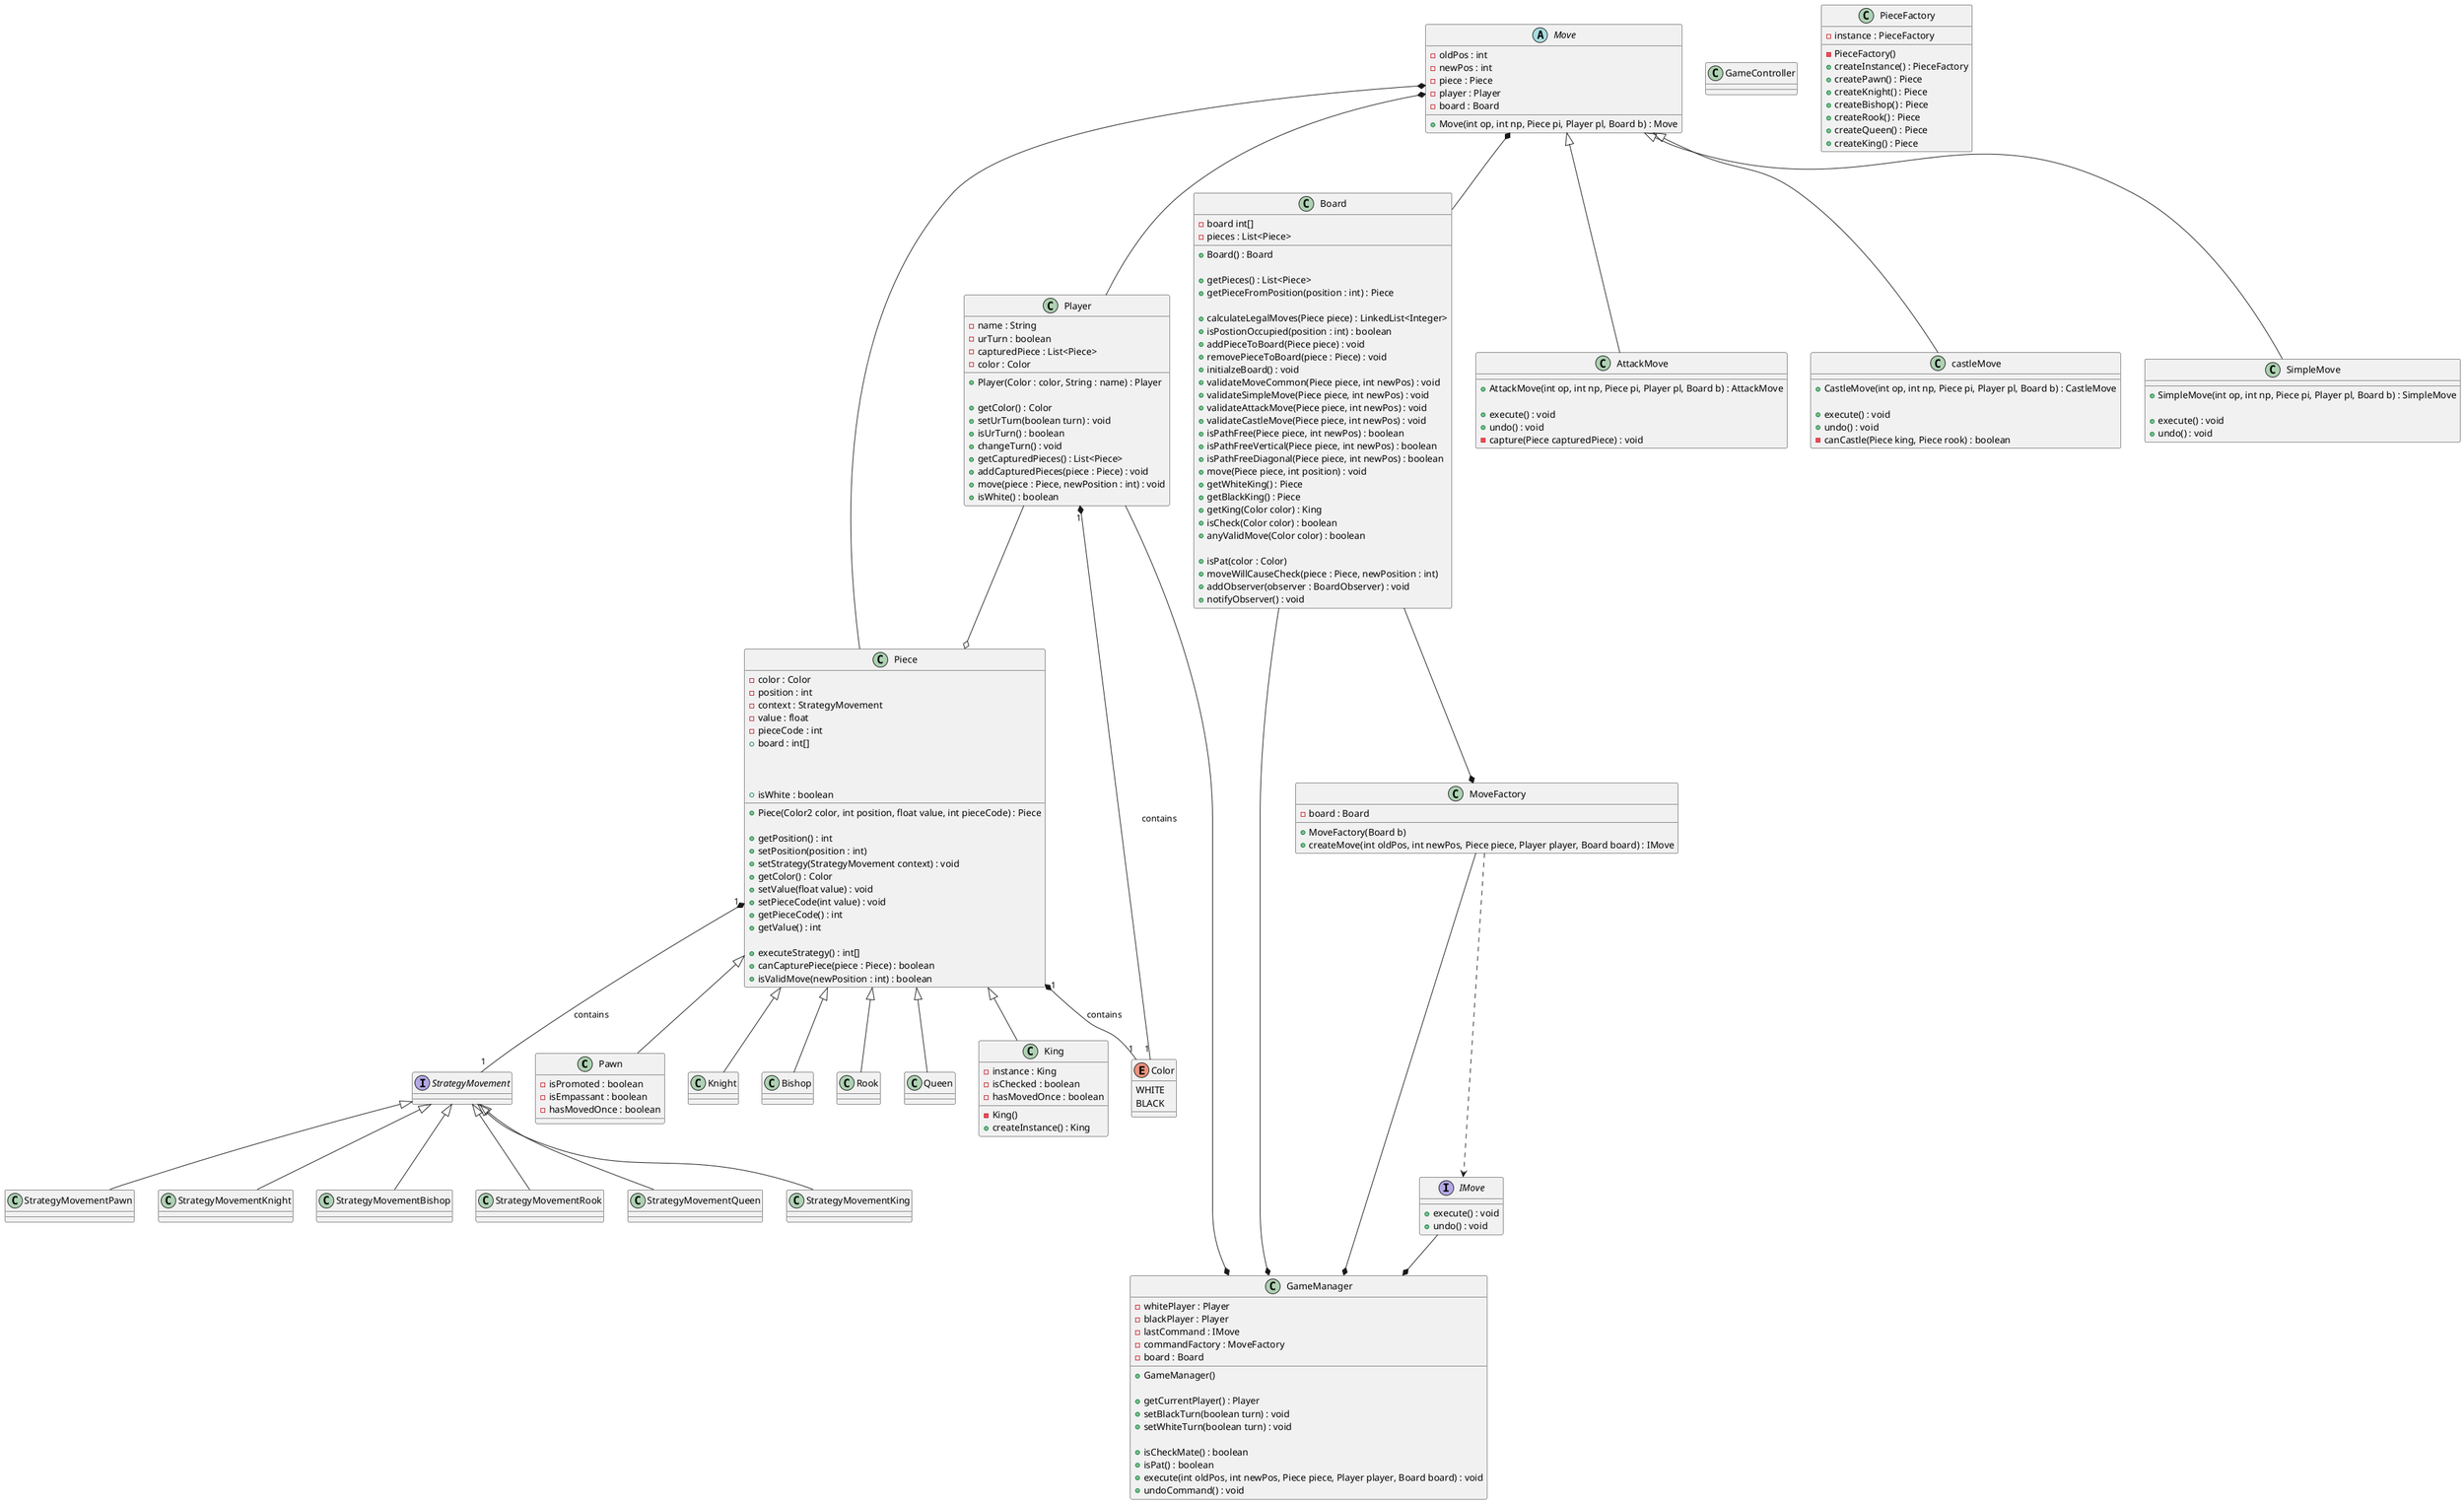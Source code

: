 @startuml
'https://plantuml.com/class-diagram

class Pawn extends Piece
class Knight extends Piece
class Bishop extends Piece
class Rook extends Piece
class Queen extends Piece
class King extends Piece
interface StrategyMovement

class GameController {

}
class GameManager{
    -whitePlayer : Player
    -blackPlayer : Player
    -lastCommand : IMove
    -commandFactory : MoveFactory
    -board : Board

    +GameManager()

    +getCurrentPlayer() : Player
    +setBlackTurn(boolean turn) : void
    +setWhiteTurn(boolean turn) : void

    +isCheckMate() : boolean
    +isPat() : boolean
    +execute(int oldPos, int newPos, Piece piece, Player player, Board board) : void
    +undoCommand() : void
}






class Board {
    -board int[]
    -pieces : List<Piece>

    +Board() : Board

    +getPieces() : List<Piece>
    +getPieceFromPosition(position : int) : Piece

    +calculateLegalMoves(Piece piece) : LinkedList<Integer>
    +isPostionOccupied(position : int) : boolean
    +addPieceToBoard(Piece piece) : void
    +removePieceToBoard(piece : Piece) : void
    +initialzeBoard() : void
    +validateMoveCommon(Piece piece, int newPos) : void
    +validateSimpleMove(Piece piece, int newPos) : void
    +validateAttackMove(Piece piece, int newPos) : void
    +validateCastleMove(Piece piece, int newPos) : void
    +isPathFree(Piece piece, int newPos) : boolean
    +isPathFreeVertical(Piece piece, int newPos) : boolean
    +isPathFreeDiagonal(Piece piece, int newPos) : boolean
    +move(Piece piece, int position) : void
    +getWhiteKing() : Piece
    +getBlackKing() : Piece
    +getKing(Color color) : King
    +isCheck(Color color) : boolean
    +anyValidMove(Color color) : boolean

    +isPat(color : Color)
    +moveWillCauseCheck(piece : Piece, newPosition : int)


    +addObserver(observer : BoardObserver) : void
    +notifyObserver() : void
}

class AttackMove extends Move {
    +AttackMove(int op, int np, Piece pi, Player pl, Board b) : AttackMove

    +execute() : void
    +undo() : void
    -capture(Piece capturedPiece) : void
}

class castleMove extends Move {
    +CastleMove(int op, int np, Piece pi, Player pl, Board b) : CastleMove

    +execute() : void
    +undo() : void
    -canCastle(Piece king, Piece rook) : boolean
}

class SimpleMove extends Move {
    +SimpleMove(int op, int np, Piece pi, Player pl, Board b) : SimpleMove

    +execute() : void
    +undo() : void
}

interface IMove
{
    +execute() : void
    +undo() : void
}

abstract class Move {
    -oldPos : int
    -newPos : int
    -piece : Piece
    -player : Player
    -board : Board

    +Move(int op, int np, Piece pi, Player pl, Board b) : Move
}

class MoveFactory {
    -board : Board

    +MoveFactory(Board b)
    +createMove(int oldPos, int newPos, Piece piece, Player player, Board board) : IMove
}





class Bishop {
}

class King {
    -instance : King
    -isChecked : boolean
    -hasMovedOnce : boolean
    -King()
    +createInstance() : King
}

class Knight {
}

class Pawn {
    -isPromoted : boolean
    -isEmpassant : boolean
    -hasMovedOnce : boolean
}

class Piece {
    -color : Color
    -position : int
    -context : StrategyMovement
    -value : float
    -pieceCode : int
    +board : int[]

    +Piece(Color2 color, int position, float value, int pieceCode) : Piece

    +getPosition() : int
    +setPosition(position : int)
    +setStrategy(StrategyMovement context) : void
    +getColor() : Color
    +setValue(float value) : void
    +setPieceCode(int value) : void
    +getPieceCode() : int
    +getValue() : int

    +executeStrategy() : int[]
    +isWhite : boolean
    +canCapturePiece(piece : Piece) : boolean
    +isValidMove(newPosition : int) : boolean

}

class Queen {
}

class Rook {
}

class Player {
    -name : String
    -urTurn : boolean
    -capturedPiece : List<Piece>
    -color : Color

    +Player(Color : color, String : name) : Player

    +getColor() : Color
    +setUrTurn(boolean turn) : void
    +isUrTurn() : boolean
    +changeTurn() : void
    +getCapturedPieces() : List<Piece>
    +addCapturedPieces(piece : Piece) : void
    +move(piece : Piece, newPosition : int) : void
    +isWhite() : boolean
}

enum Color {
    WHITE
    BLACK
}

class PieceFactory {
    -instance : PieceFactory

    -PieceFactory()
    +createInstance() : PieceFactory
    +createPawn() : Piece
    +createKnight() : Piece
    +createBishop() : Piece
    +createRook() : Piece
    +createQueen() : Piece
    +createKing() : Piece
}






Piece "1" *-- "1" StrategyMovement : contains
Piece "1" *-- "1" Color : contains
Player "1" *-- "1" Color : contains

StrategyMovement <|-- StrategyMovementPawn
StrategyMovement <|-- StrategyMovementKnight
StrategyMovement <|-- StrategyMovementBishop
StrategyMovement <|-- StrategyMovementRook
StrategyMovement <|-- StrategyMovementQueen
StrategyMovement <|-- StrategyMovementKing
Player --o Piece
Board --* MoveFactory
MoveFactory --[dashed]-> IMove
IMove --* GameManager
MoveFactory --* GameManager
Board --* GameManager
Player --* GameManager
Move *-- Board
Move *-- Piece
Move *-- Player


@enduml